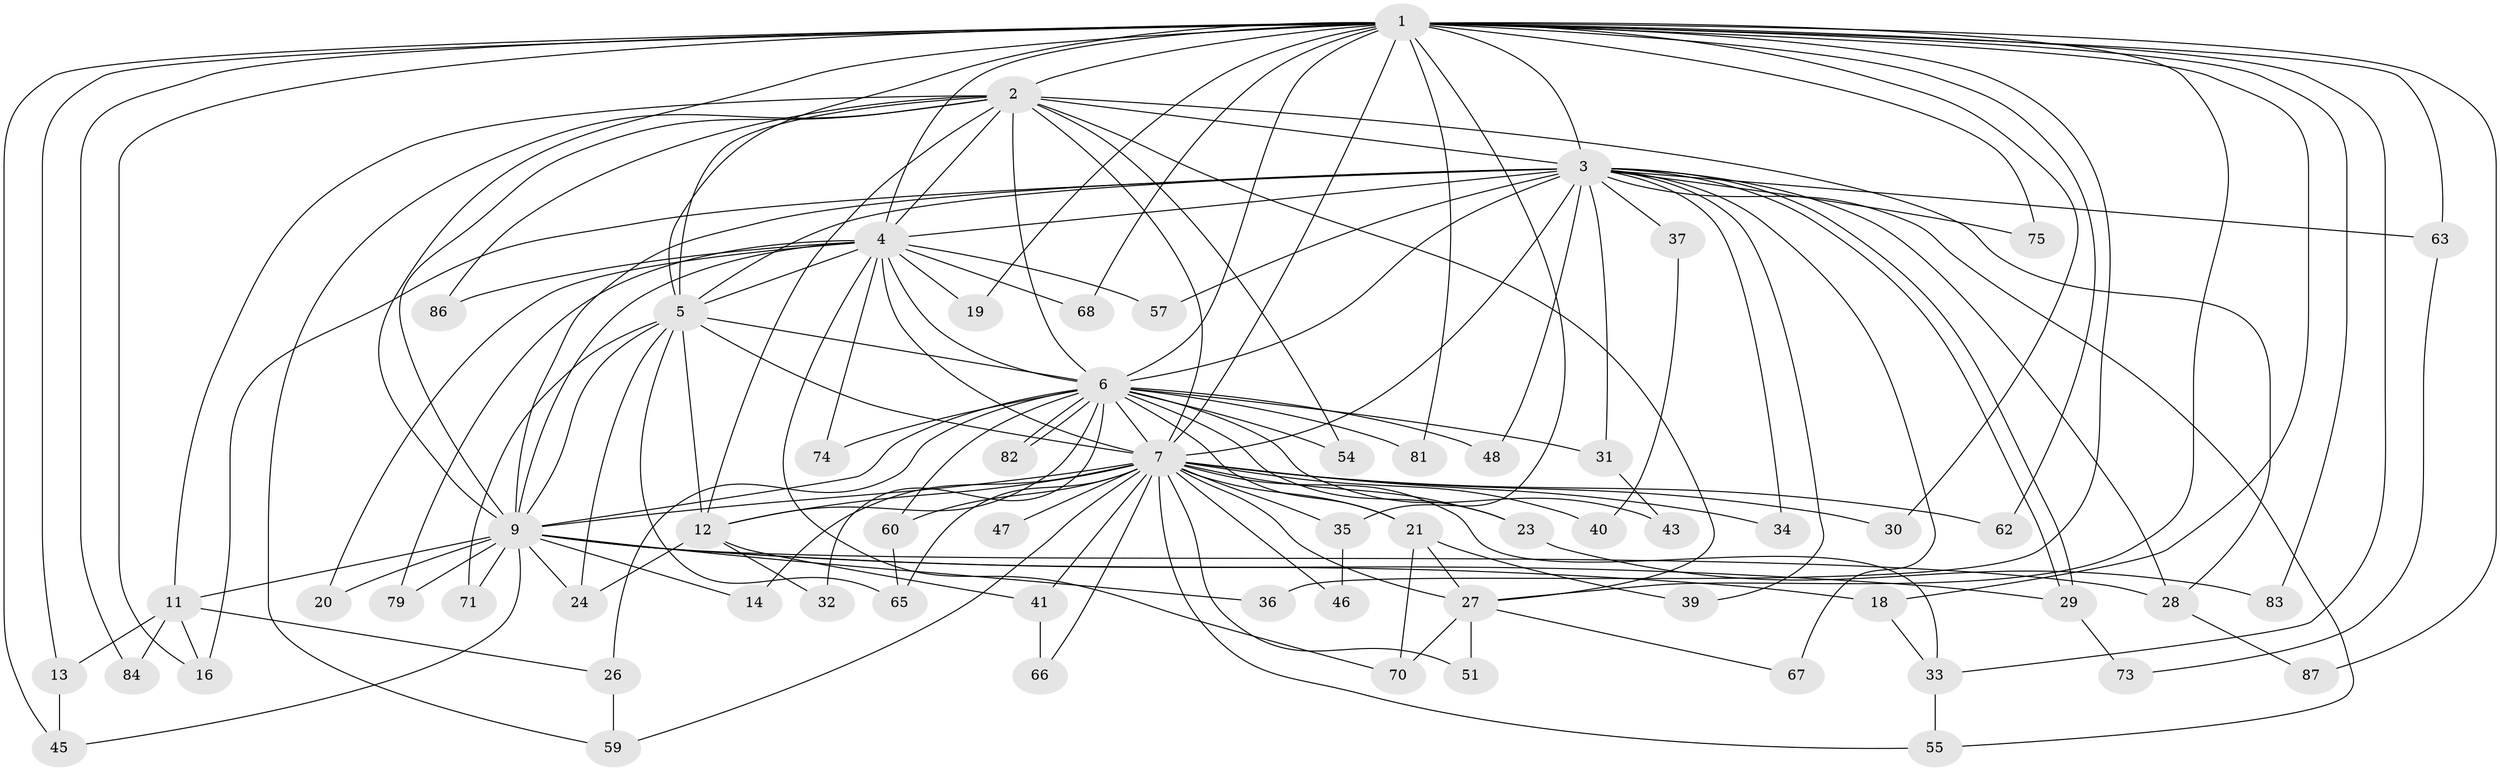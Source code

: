 // Generated by graph-tools (version 1.1) at 2025/51/02/27/25 19:51:43]
// undirected, 63 vertices, 150 edges
graph export_dot {
graph [start="1"]
  node [color=gray90,style=filled];
  1 [super="+52"];
  2 [super="+38"];
  3 [super="+10"];
  4 [super="+15"];
  5 [super="+49"];
  6 [super="+8"];
  7 [super="+22"];
  9 [super="+56"];
  11 [super="+53"];
  12 [super="+17"];
  13;
  14 [super="+69"];
  16;
  18;
  19;
  20;
  21 [super="+42"];
  23;
  24 [super="+25"];
  26;
  27 [super="+50"];
  28 [super="+58"];
  29 [super="+77"];
  30;
  31;
  32;
  33 [super="+76"];
  34;
  35;
  36;
  37 [super="+64"];
  39;
  40;
  41 [super="+44"];
  43;
  45;
  46;
  47;
  48;
  51;
  54;
  55 [super="+85"];
  57;
  59 [super="+61"];
  60;
  62;
  63;
  65 [super="+72"];
  66 [super="+78"];
  67;
  68;
  70 [super="+80"];
  71;
  73;
  74;
  75;
  79;
  81;
  82;
  83;
  84;
  86;
  87;
  1 -- 2;
  1 -- 3 [weight=2];
  1 -- 4;
  1 -- 5 [weight=2];
  1 -- 6 [weight=2];
  1 -- 7;
  1 -- 9;
  1 -- 13;
  1 -- 16;
  1 -- 18;
  1 -- 19;
  1 -- 27;
  1 -- 30;
  1 -- 35;
  1 -- 36;
  1 -- 45;
  1 -- 62;
  1 -- 63;
  1 -- 68;
  1 -- 75;
  1 -- 81;
  1 -- 83;
  1 -- 84;
  1 -- 87;
  1 -- 33;
  2 -- 3 [weight=2];
  2 -- 4;
  2 -- 5;
  2 -- 6 [weight=2];
  2 -- 7;
  2 -- 9;
  2 -- 11;
  2 -- 27;
  2 -- 54;
  2 -- 59;
  2 -- 86;
  2 -- 28;
  2 -- 12;
  3 -- 4 [weight=2];
  3 -- 5 [weight=2];
  3 -- 6 [weight=4];
  3 -- 7 [weight=2];
  3 -- 9 [weight=2];
  3 -- 29;
  3 -- 29;
  3 -- 37 [weight=2];
  3 -- 39;
  3 -- 48;
  3 -- 63;
  3 -- 67;
  3 -- 75;
  3 -- 34;
  3 -- 16;
  3 -- 55;
  3 -- 57;
  3 -- 28;
  3 -- 31;
  4 -- 5;
  4 -- 6 [weight=2];
  4 -- 7 [weight=2];
  4 -- 9;
  4 -- 19;
  4 -- 20;
  4 -- 57;
  4 -- 68;
  4 -- 74;
  4 -- 79;
  4 -- 86;
  4 -- 70;
  5 -- 6 [weight=3];
  5 -- 7;
  5 -- 9;
  5 -- 71;
  5 -- 24;
  5 -- 65;
  5 -- 12;
  6 -- 7 [weight=2];
  6 -- 9 [weight=2];
  6 -- 21;
  6 -- 23;
  6 -- 26;
  6 -- 31;
  6 -- 32;
  6 -- 54;
  6 -- 60;
  6 -- 81;
  6 -- 82;
  6 -- 82;
  6 -- 74;
  6 -- 43;
  6 -- 12;
  6 -- 48;
  7 -- 9;
  7 -- 12;
  7 -- 14 [weight=2];
  7 -- 21;
  7 -- 23;
  7 -- 30;
  7 -- 33;
  7 -- 34;
  7 -- 35;
  7 -- 40;
  7 -- 41 [weight=2];
  7 -- 46;
  7 -- 47 [weight=2];
  7 -- 51;
  7 -- 60;
  7 -- 62;
  7 -- 65;
  7 -- 66;
  7 -- 59;
  7 -- 27;
  7 -- 55;
  9 -- 11;
  9 -- 14;
  9 -- 18;
  9 -- 20;
  9 -- 24;
  9 -- 28;
  9 -- 36;
  9 -- 71;
  9 -- 79;
  9 -- 45;
  9 -- 29;
  11 -- 13;
  11 -- 26;
  11 -- 84;
  11 -- 16;
  12 -- 24;
  12 -- 32;
  12 -- 41;
  13 -- 45;
  18 -- 33;
  21 -- 39;
  21 -- 27;
  21 -- 70;
  23 -- 83;
  26 -- 59;
  27 -- 51;
  27 -- 67;
  27 -- 70;
  28 -- 87;
  29 -- 73;
  31 -- 43;
  33 -- 55;
  35 -- 46;
  37 -- 40;
  41 -- 66 [weight=2];
  60 -- 65;
  63 -- 73;
}
